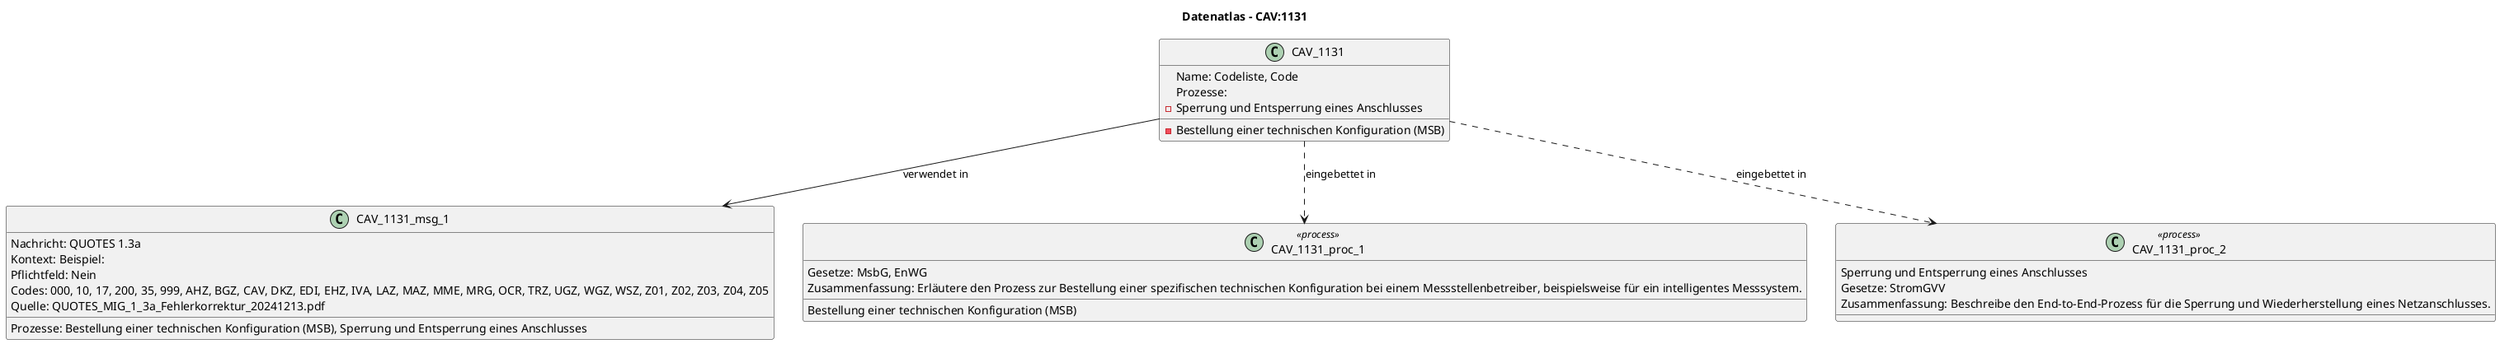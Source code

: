 @startuml
title Datenatlas – CAV:1131
class CAV_1131 {
  Name: Codeliste, Code
  Prozesse:
    - Bestellung einer technischen Konfiguration (MSB)
    - Sperrung und Entsperrung eines Anschlusses
}
class CAV_1131_msg_1 {
  Nachricht: QUOTES 1.3a
  Kontext: Beispiel:
  Pflichtfeld: Nein
  Codes: 000, 10, 17, 200, 35, 999, AHZ, BGZ, CAV, DKZ, EDI, EHZ, IVA, LAZ, MAZ, MME, MRG, OCR, TRZ, UGZ, WGZ, WSZ, Z01, Z02, Z03, Z04, Z05
  Prozesse: Bestellung einer technischen Konfiguration (MSB), Sperrung und Entsperrung eines Anschlusses
  Quelle: QUOTES_MIG_1_3a_Fehlerkorrektur_20241213.pdf
}
CAV_1131 --> CAV_1131_msg_1 : verwendet in
class CAV_1131_proc_1 <<process>> {
  Bestellung einer technischen Konfiguration (MSB)
  Gesetze: MsbG, EnWG
  Zusammenfassung: Erläutere den Prozess zur Bestellung einer spezifischen technischen Konfiguration bei einem Messstellenbetreiber, beispielsweise für ein intelligentes Messsystem.
}
CAV_1131 ..> CAV_1131_proc_1 : eingebettet in
class CAV_1131_proc_2 <<process>> {
  Sperrung und Entsperrung eines Anschlusses
  Gesetze: StromGVV
  Zusammenfassung: Beschreibe den End-to-End-Prozess für die Sperrung und Wiederherstellung eines Netzanschlusses.
}
CAV_1131 ..> CAV_1131_proc_2 : eingebettet in
@enduml
